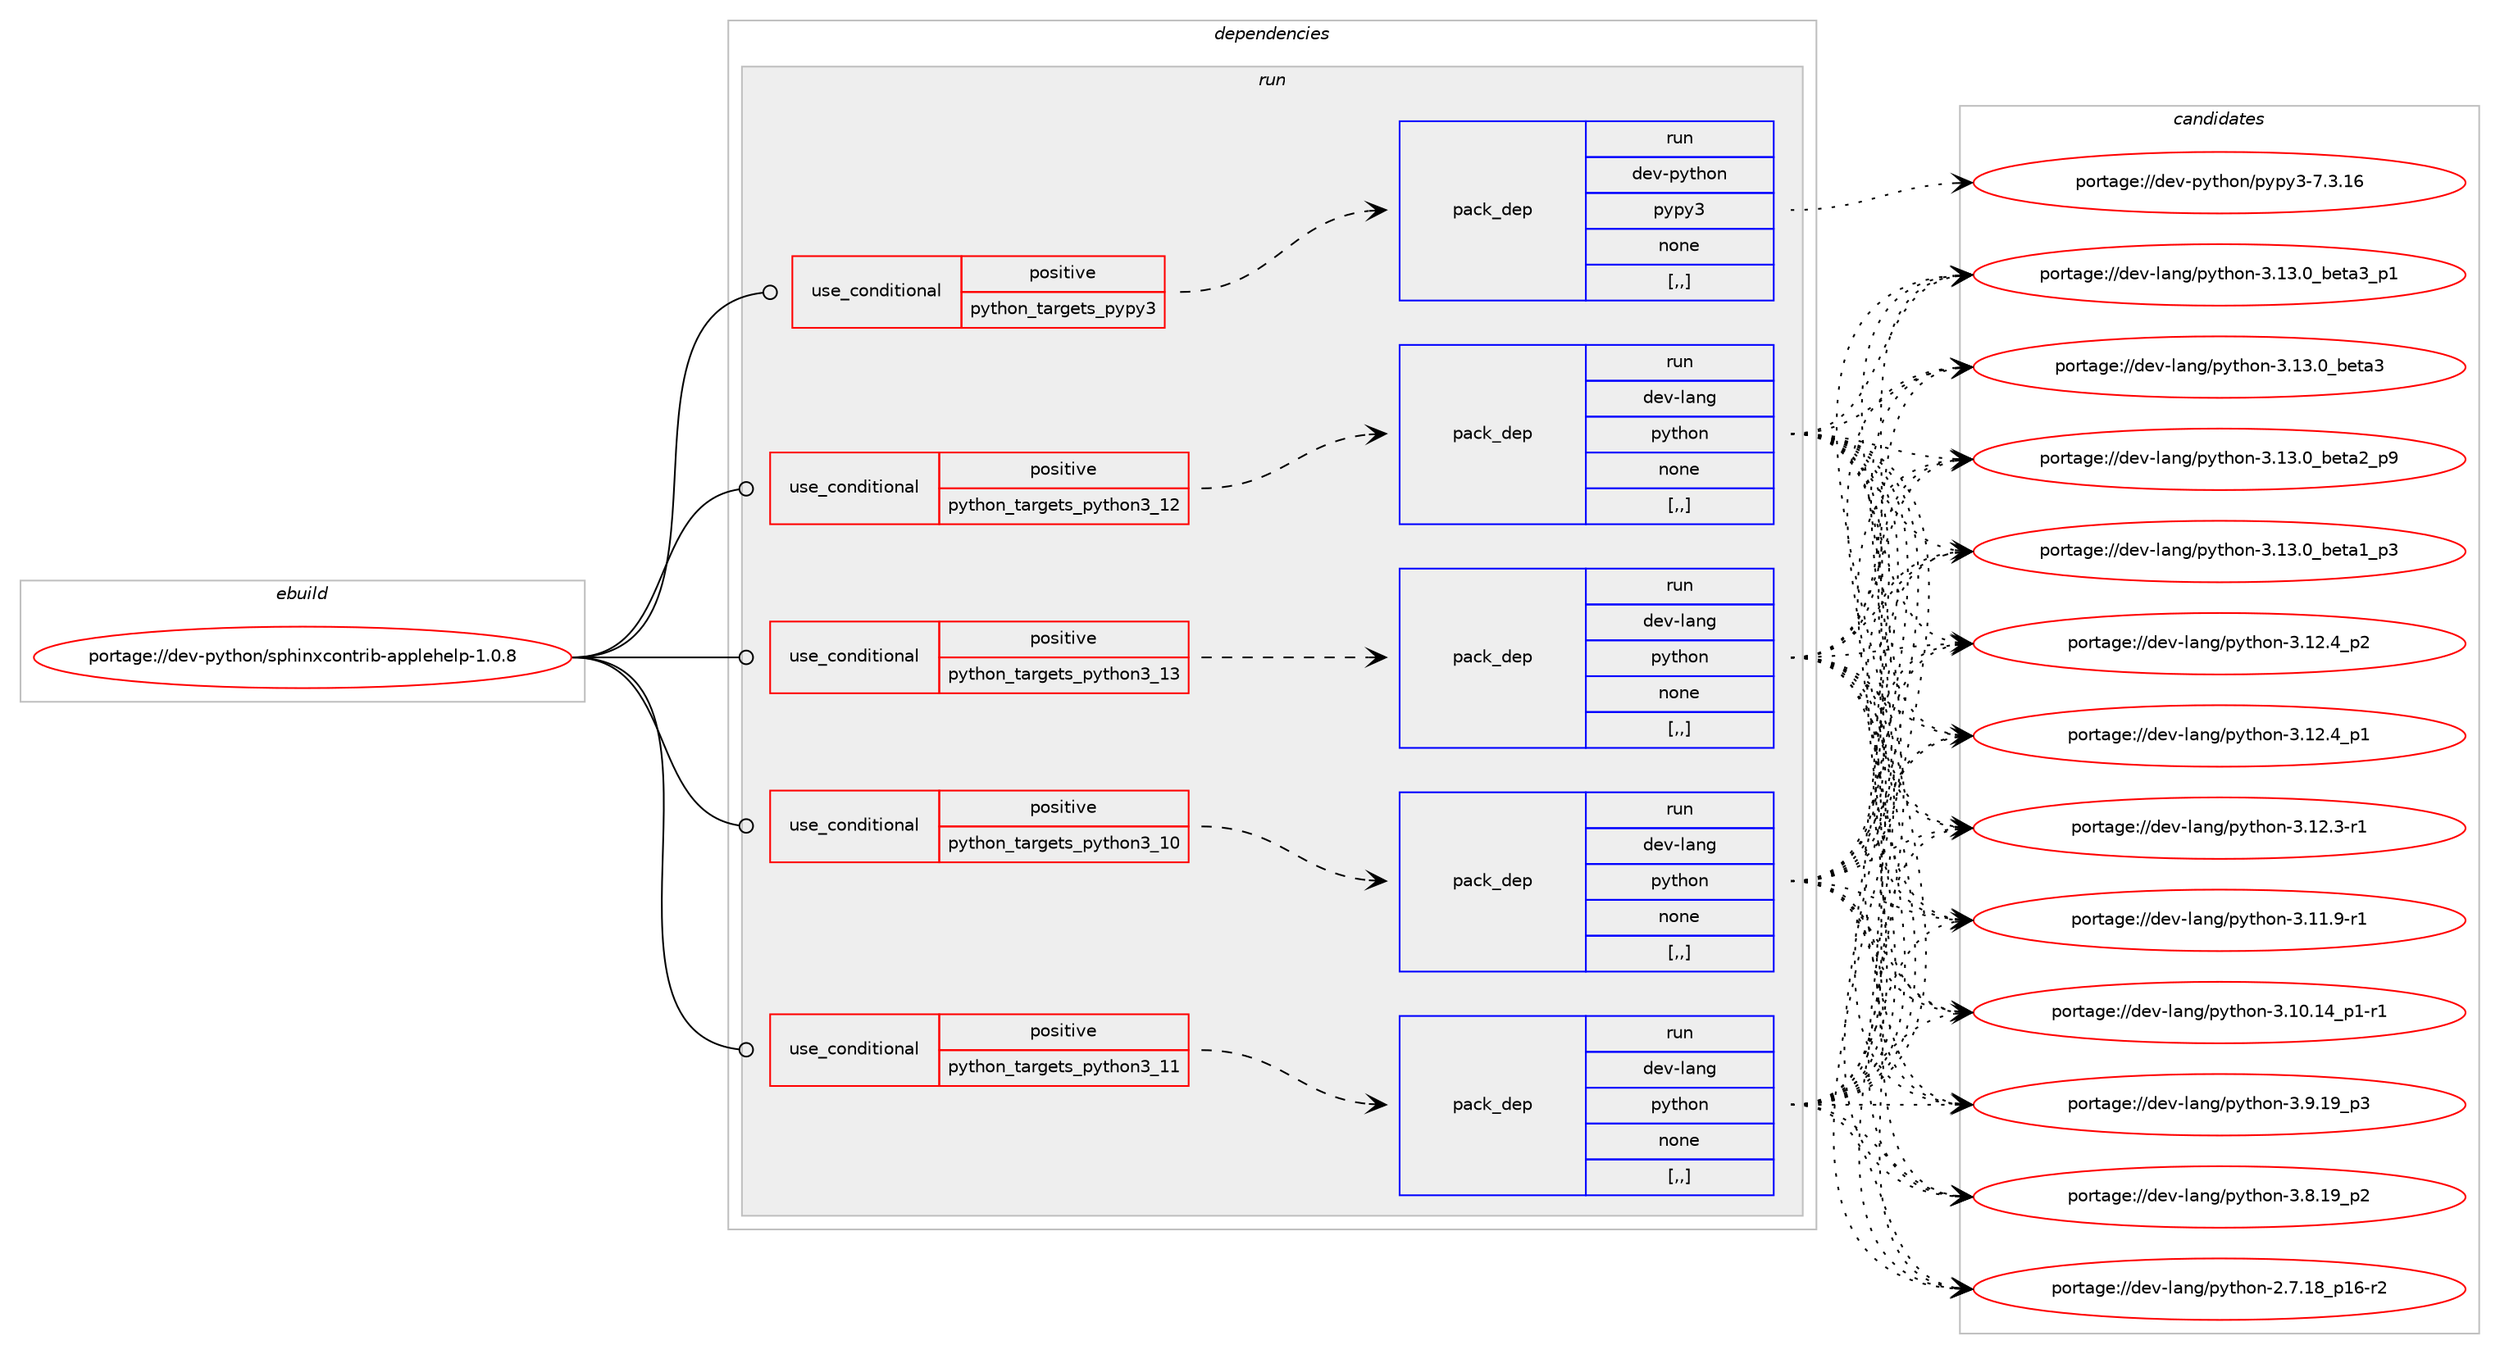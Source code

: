digraph prolog {

# *************
# Graph options
# *************

newrank=true;
concentrate=true;
compound=true;
graph [rankdir=LR,fontname=Helvetica,fontsize=10,ranksep=1.5];#, ranksep=2.5, nodesep=0.2];
edge  [arrowhead=vee];
node  [fontname=Helvetica,fontsize=10];

# **********
# The ebuild
# **********

subgraph cluster_leftcol {
color=gray;
rank=same;
label=<<i>ebuild</i>>;
id [label="portage://dev-python/sphinxcontrib-applehelp-1.0.8", color=red, width=4, href="../dev-python/sphinxcontrib-applehelp-1.0.8.svg"];
}

# ****************
# The dependencies
# ****************

subgraph cluster_midcol {
color=gray;
label=<<i>dependencies</i>>;
subgraph cluster_compile {
fillcolor="#eeeeee";
style=filled;
label=<<i>compile</i>>;
}
subgraph cluster_compileandrun {
fillcolor="#eeeeee";
style=filled;
label=<<i>compile and run</i>>;
}
subgraph cluster_run {
fillcolor="#eeeeee";
style=filled;
label=<<i>run</i>>;
subgraph cond39444 {
dependency162852 [label=<<TABLE BORDER="0" CELLBORDER="1" CELLSPACING="0" CELLPADDING="4"><TR><TD ROWSPAN="3" CELLPADDING="10">use_conditional</TD></TR><TR><TD>positive</TD></TR><TR><TD>python_targets_pypy3</TD></TR></TABLE>>, shape=none, color=red];
subgraph pack122148 {
dependency162853 [label=<<TABLE BORDER="0" CELLBORDER="1" CELLSPACING="0" CELLPADDING="4" WIDTH="220"><TR><TD ROWSPAN="6" CELLPADDING="30">pack_dep</TD></TR><TR><TD WIDTH="110">run</TD></TR><TR><TD>dev-python</TD></TR><TR><TD>pypy3</TD></TR><TR><TD>none</TD></TR><TR><TD>[,,]</TD></TR></TABLE>>, shape=none, color=blue];
}
dependency162852:e -> dependency162853:w [weight=20,style="dashed",arrowhead="vee"];
}
id:e -> dependency162852:w [weight=20,style="solid",arrowhead="odot"];
subgraph cond39445 {
dependency162854 [label=<<TABLE BORDER="0" CELLBORDER="1" CELLSPACING="0" CELLPADDING="4"><TR><TD ROWSPAN="3" CELLPADDING="10">use_conditional</TD></TR><TR><TD>positive</TD></TR><TR><TD>python_targets_python3_10</TD></TR></TABLE>>, shape=none, color=red];
subgraph pack122149 {
dependency162855 [label=<<TABLE BORDER="0" CELLBORDER="1" CELLSPACING="0" CELLPADDING="4" WIDTH="220"><TR><TD ROWSPAN="6" CELLPADDING="30">pack_dep</TD></TR><TR><TD WIDTH="110">run</TD></TR><TR><TD>dev-lang</TD></TR><TR><TD>python</TD></TR><TR><TD>none</TD></TR><TR><TD>[,,]</TD></TR></TABLE>>, shape=none, color=blue];
}
dependency162854:e -> dependency162855:w [weight=20,style="dashed",arrowhead="vee"];
}
id:e -> dependency162854:w [weight=20,style="solid",arrowhead="odot"];
subgraph cond39446 {
dependency162856 [label=<<TABLE BORDER="0" CELLBORDER="1" CELLSPACING="0" CELLPADDING="4"><TR><TD ROWSPAN="3" CELLPADDING="10">use_conditional</TD></TR><TR><TD>positive</TD></TR><TR><TD>python_targets_python3_11</TD></TR></TABLE>>, shape=none, color=red];
subgraph pack122150 {
dependency162857 [label=<<TABLE BORDER="0" CELLBORDER="1" CELLSPACING="0" CELLPADDING="4" WIDTH="220"><TR><TD ROWSPAN="6" CELLPADDING="30">pack_dep</TD></TR><TR><TD WIDTH="110">run</TD></TR><TR><TD>dev-lang</TD></TR><TR><TD>python</TD></TR><TR><TD>none</TD></TR><TR><TD>[,,]</TD></TR></TABLE>>, shape=none, color=blue];
}
dependency162856:e -> dependency162857:w [weight=20,style="dashed",arrowhead="vee"];
}
id:e -> dependency162856:w [weight=20,style="solid",arrowhead="odot"];
subgraph cond39447 {
dependency162858 [label=<<TABLE BORDER="0" CELLBORDER="1" CELLSPACING="0" CELLPADDING="4"><TR><TD ROWSPAN="3" CELLPADDING="10">use_conditional</TD></TR><TR><TD>positive</TD></TR><TR><TD>python_targets_python3_12</TD></TR></TABLE>>, shape=none, color=red];
subgraph pack122151 {
dependency162859 [label=<<TABLE BORDER="0" CELLBORDER="1" CELLSPACING="0" CELLPADDING="4" WIDTH="220"><TR><TD ROWSPAN="6" CELLPADDING="30">pack_dep</TD></TR><TR><TD WIDTH="110">run</TD></TR><TR><TD>dev-lang</TD></TR><TR><TD>python</TD></TR><TR><TD>none</TD></TR><TR><TD>[,,]</TD></TR></TABLE>>, shape=none, color=blue];
}
dependency162858:e -> dependency162859:w [weight=20,style="dashed",arrowhead="vee"];
}
id:e -> dependency162858:w [weight=20,style="solid",arrowhead="odot"];
subgraph cond39448 {
dependency162860 [label=<<TABLE BORDER="0" CELLBORDER="1" CELLSPACING="0" CELLPADDING="4"><TR><TD ROWSPAN="3" CELLPADDING="10">use_conditional</TD></TR><TR><TD>positive</TD></TR><TR><TD>python_targets_python3_13</TD></TR></TABLE>>, shape=none, color=red];
subgraph pack122152 {
dependency162861 [label=<<TABLE BORDER="0" CELLBORDER="1" CELLSPACING="0" CELLPADDING="4" WIDTH="220"><TR><TD ROWSPAN="6" CELLPADDING="30">pack_dep</TD></TR><TR><TD WIDTH="110">run</TD></TR><TR><TD>dev-lang</TD></TR><TR><TD>python</TD></TR><TR><TD>none</TD></TR><TR><TD>[,,]</TD></TR></TABLE>>, shape=none, color=blue];
}
dependency162860:e -> dependency162861:w [weight=20,style="dashed",arrowhead="vee"];
}
id:e -> dependency162860:w [weight=20,style="solid",arrowhead="odot"];
}
}

# **************
# The candidates
# **************

subgraph cluster_choices {
rank=same;
color=gray;
label=<<i>candidates</i>>;

subgraph choice122148 {
color=black;
nodesep=1;
choice10010111845112121116104111110471121211121215145554651464954 [label="portage://dev-python/pypy3-7.3.16", color=red, width=4,href="../dev-python/pypy3-7.3.16.svg"];
dependency162853:e -> choice10010111845112121116104111110471121211121215145554651464954:w [style=dotted,weight="100"];
}
subgraph choice122149 {
color=black;
nodesep=1;
choice10010111845108971101034711212111610411111045514649514648959810111697519511249 [label="portage://dev-lang/python-3.13.0_beta3_p1", color=red, width=4,href="../dev-lang/python-3.13.0_beta3_p1.svg"];
choice1001011184510897110103471121211161041111104551464951464895981011169751 [label="portage://dev-lang/python-3.13.0_beta3", color=red, width=4,href="../dev-lang/python-3.13.0_beta3.svg"];
choice10010111845108971101034711212111610411111045514649514648959810111697509511257 [label="portage://dev-lang/python-3.13.0_beta2_p9", color=red, width=4,href="../dev-lang/python-3.13.0_beta2_p9.svg"];
choice10010111845108971101034711212111610411111045514649514648959810111697499511251 [label="portage://dev-lang/python-3.13.0_beta1_p3", color=red, width=4,href="../dev-lang/python-3.13.0_beta1_p3.svg"];
choice100101118451089711010347112121116104111110455146495046529511250 [label="portage://dev-lang/python-3.12.4_p2", color=red, width=4,href="../dev-lang/python-3.12.4_p2.svg"];
choice100101118451089711010347112121116104111110455146495046529511249 [label="portage://dev-lang/python-3.12.4_p1", color=red, width=4,href="../dev-lang/python-3.12.4_p1.svg"];
choice100101118451089711010347112121116104111110455146495046514511449 [label="portage://dev-lang/python-3.12.3-r1", color=red, width=4,href="../dev-lang/python-3.12.3-r1.svg"];
choice100101118451089711010347112121116104111110455146494946574511449 [label="portage://dev-lang/python-3.11.9-r1", color=red, width=4,href="../dev-lang/python-3.11.9-r1.svg"];
choice100101118451089711010347112121116104111110455146494846495295112494511449 [label="portage://dev-lang/python-3.10.14_p1-r1", color=red, width=4,href="../dev-lang/python-3.10.14_p1-r1.svg"];
choice100101118451089711010347112121116104111110455146574649579511251 [label="portage://dev-lang/python-3.9.19_p3", color=red, width=4,href="../dev-lang/python-3.9.19_p3.svg"];
choice100101118451089711010347112121116104111110455146564649579511250 [label="portage://dev-lang/python-3.8.19_p2", color=red, width=4,href="../dev-lang/python-3.8.19_p2.svg"];
choice100101118451089711010347112121116104111110455046554649569511249544511450 [label="portage://dev-lang/python-2.7.18_p16-r2", color=red, width=4,href="../dev-lang/python-2.7.18_p16-r2.svg"];
dependency162855:e -> choice10010111845108971101034711212111610411111045514649514648959810111697519511249:w [style=dotted,weight="100"];
dependency162855:e -> choice1001011184510897110103471121211161041111104551464951464895981011169751:w [style=dotted,weight="100"];
dependency162855:e -> choice10010111845108971101034711212111610411111045514649514648959810111697509511257:w [style=dotted,weight="100"];
dependency162855:e -> choice10010111845108971101034711212111610411111045514649514648959810111697499511251:w [style=dotted,weight="100"];
dependency162855:e -> choice100101118451089711010347112121116104111110455146495046529511250:w [style=dotted,weight="100"];
dependency162855:e -> choice100101118451089711010347112121116104111110455146495046529511249:w [style=dotted,weight="100"];
dependency162855:e -> choice100101118451089711010347112121116104111110455146495046514511449:w [style=dotted,weight="100"];
dependency162855:e -> choice100101118451089711010347112121116104111110455146494946574511449:w [style=dotted,weight="100"];
dependency162855:e -> choice100101118451089711010347112121116104111110455146494846495295112494511449:w [style=dotted,weight="100"];
dependency162855:e -> choice100101118451089711010347112121116104111110455146574649579511251:w [style=dotted,weight="100"];
dependency162855:e -> choice100101118451089711010347112121116104111110455146564649579511250:w [style=dotted,weight="100"];
dependency162855:e -> choice100101118451089711010347112121116104111110455046554649569511249544511450:w [style=dotted,weight="100"];
}
subgraph choice122150 {
color=black;
nodesep=1;
choice10010111845108971101034711212111610411111045514649514648959810111697519511249 [label="portage://dev-lang/python-3.13.0_beta3_p1", color=red, width=4,href="../dev-lang/python-3.13.0_beta3_p1.svg"];
choice1001011184510897110103471121211161041111104551464951464895981011169751 [label="portage://dev-lang/python-3.13.0_beta3", color=red, width=4,href="../dev-lang/python-3.13.0_beta3.svg"];
choice10010111845108971101034711212111610411111045514649514648959810111697509511257 [label="portage://dev-lang/python-3.13.0_beta2_p9", color=red, width=4,href="../dev-lang/python-3.13.0_beta2_p9.svg"];
choice10010111845108971101034711212111610411111045514649514648959810111697499511251 [label="portage://dev-lang/python-3.13.0_beta1_p3", color=red, width=4,href="../dev-lang/python-3.13.0_beta1_p3.svg"];
choice100101118451089711010347112121116104111110455146495046529511250 [label="portage://dev-lang/python-3.12.4_p2", color=red, width=4,href="../dev-lang/python-3.12.4_p2.svg"];
choice100101118451089711010347112121116104111110455146495046529511249 [label="portage://dev-lang/python-3.12.4_p1", color=red, width=4,href="../dev-lang/python-3.12.4_p1.svg"];
choice100101118451089711010347112121116104111110455146495046514511449 [label="portage://dev-lang/python-3.12.3-r1", color=red, width=4,href="../dev-lang/python-3.12.3-r1.svg"];
choice100101118451089711010347112121116104111110455146494946574511449 [label="portage://dev-lang/python-3.11.9-r1", color=red, width=4,href="../dev-lang/python-3.11.9-r1.svg"];
choice100101118451089711010347112121116104111110455146494846495295112494511449 [label="portage://dev-lang/python-3.10.14_p1-r1", color=red, width=4,href="../dev-lang/python-3.10.14_p1-r1.svg"];
choice100101118451089711010347112121116104111110455146574649579511251 [label="portage://dev-lang/python-3.9.19_p3", color=red, width=4,href="../dev-lang/python-3.9.19_p3.svg"];
choice100101118451089711010347112121116104111110455146564649579511250 [label="portage://dev-lang/python-3.8.19_p2", color=red, width=4,href="../dev-lang/python-3.8.19_p2.svg"];
choice100101118451089711010347112121116104111110455046554649569511249544511450 [label="portage://dev-lang/python-2.7.18_p16-r2", color=red, width=4,href="../dev-lang/python-2.7.18_p16-r2.svg"];
dependency162857:e -> choice10010111845108971101034711212111610411111045514649514648959810111697519511249:w [style=dotted,weight="100"];
dependency162857:e -> choice1001011184510897110103471121211161041111104551464951464895981011169751:w [style=dotted,weight="100"];
dependency162857:e -> choice10010111845108971101034711212111610411111045514649514648959810111697509511257:w [style=dotted,weight="100"];
dependency162857:e -> choice10010111845108971101034711212111610411111045514649514648959810111697499511251:w [style=dotted,weight="100"];
dependency162857:e -> choice100101118451089711010347112121116104111110455146495046529511250:w [style=dotted,weight="100"];
dependency162857:e -> choice100101118451089711010347112121116104111110455146495046529511249:w [style=dotted,weight="100"];
dependency162857:e -> choice100101118451089711010347112121116104111110455146495046514511449:w [style=dotted,weight="100"];
dependency162857:e -> choice100101118451089711010347112121116104111110455146494946574511449:w [style=dotted,weight="100"];
dependency162857:e -> choice100101118451089711010347112121116104111110455146494846495295112494511449:w [style=dotted,weight="100"];
dependency162857:e -> choice100101118451089711010347112121116104111110455146574649579511251:w [style=dotted,weight="100"];
dependency162857:e -> choice100101118451089711010347112121116104111110455146564649579511250:w [style=dotted,weight="100"];
dependency162857:e -> choice100101118451089711010347112121116104111110455046554649569511249544511450:w [style=dotted,weight="100"];
}
subgraph choice122151 {
color=black;
nodesep=1;
choice10010111845108971101034711212111610411111045514649514648959810111697519511249 [label="portage://dev-lang/python-3.13.0_beta3_p1", color=red, width=4,href="../dev-lang/python-3.13.0_beta3_p1.svg"];
choice1001011184510897110103471121211161041111104551464951464895981011169751 [label="portage://dev-lang/python-3.13.0_beta3", color=red, width=4,href="../dev-lang/python-3.13.0_beta3.svg"];
choice10010111845108971101034711212111610411111045514649514648959810111697509511257 [label="portage://dev-lang/python-3.13.0_beta2_p9", color=red, width=4,href="../dev-lang/python-3.13.0_beta2_p9.svg"];
choice10010111845108971101034711212111610411111045514649514648959810111697499511251 [label="portage://dev-lang/python-3.13.0_beta1_p3", color=red, width=4,href="../dev-lang/python-3.13.0_beta1_p3.svg"];
choice100101118451089711010347112121116104111110455146495046529511250 [label="portage://dev-lang/python-3.12.4_p2", color=red, width=4,href="../dev-lang/python-3.12.4_p2.svg"];
choice100101118451089711010347112121116104111110455146495046529511249 [label="portage://dev-lang/python-3.12.4_p1", color=red, width=4,href="../dev-lang/python-3.12.4_p1.svg"];
choice100101118451089711010347112121116104111110455146495046514511449 [label="portage://dev-lang/python-3.12.3-r1", color=red, width=4,href="../dev-lang/python-3.12.3-r1.svg"];
choice100101118451089711010347112121116104111110455146494946574511449 [label="portage://dev-lang/python-3.11.9-r1", color=red, width=4,href="../dev-lang/python-3.11.9-r1.svg"];
choice100101118451089711010347112121116104111110455146494846495295112494511449 [label="portage://dev-lang/python-3.10.14_p1-r1", color=red, width=4,href="../dev-lang/python-3.10.14_p1-r1.svg"];
choice100101118451089711010347112121116104111110455146574649579511251 [label="portage://dev-lang/python-3.9.19_p3", color=red, width=4,href="../dev-lang/python-3.9.19_p3.svg"];
choice100101118451089711010347112121116104111110455146564649579511250 [label="portage://dev-lang/python-3.8.19_p2", color=red, width=4,href="../dev-lang/python-3.8.19_p2.svg"];
choice100101118451089711010347112121116104111110455046554649569511249544511450 [label="portage://dev-lang/python-2.7.18_p16-r2", color=red, width=4,href="../dev-lang/python-2.7.18_p16-r2.svg"];
dependency162859:e -> choice10010111845108971101034711212111610411111045514649514648959810111697519511249:w [style=dotted,weight="100"];
dependency162859:e -> choice1001011184510897110103471121211161041111104551464951464895981011169751:w [style=dotted,weight="100"];
dependency162859:e -> choice10010111845108971101034711212111610411111045514649514648959810111697509511257:w [style=dotted,weight="100"];
dependency162859:e -> choice10010111845108971101034711212111610411111045514649514648959810111697499511251:w [style=dotted,weight="100"];
dependency162859:e -> choice100101118451089711010347112121116104111110455146495046529511250:w [style=dotted,weight="100"];
dependency162859:e -> choice100101118451089711010347112121116104111110455146495046529511249:w [style=dotted,weight="100"];
dependency162859:e -> choice100101118451089711010347112121116104111110455146495046514511449:w [style=dotted,weight="100"];
dependency162859:e -> choice100101118451089711010347112121116104111110455146494946574511449:w [style=dotted,weight="100"];
dependency162859:e -> choice100101118451089711010347112121116104111110455146494846495295112494511449:w [style=dotted,weight="100"];
dependency162859:e -> choice100101118451089711010347112121116104111110455146574649579511251:w [style=dotted,weight="100"];
dependency162859:e -> choice100101118451089711010347112121116104111110455146564649579511250:w [style=dotted,weight="100"];
dependency162859:e -> choice100101118451089711010347112121116104111110455046554649569511249544511450:w [style=dotted,weight="100"];
}
subgraph choice122152 {
color=black;
nodesep=1;
choice10010111845108971101034711212111610411111045514649514648959810111697519511249 [label="portage://dev-lang/python-3.13.0_beta3_p1", color=red, width=4,href="../dev-lang/python-3.13.0_beta3_p1.svg"];
choice1001011184510897110103471121211161041111104551464951464895981011169751 [label="portage://dev-lang/python-3.13.0_beta3", color=red, width=4,href="../dev-lang/python-3.13.0_beta3.svg"];
choice10010111845108971101034711212111610411111045514649514648959810111697509511257 [label="portage://dev-lang/python-3.13.0_beta2_p9", color=red, width=4,href="../dev-lang/python-3.13.0_beta2_p9.svg"];
choice10010111845108971101034711212111610411111045514649514648959810111697499511251 [label="portage://dev-lang/python-3.13.0_beta1_p3", color=red, width=4,href="../dev-lang/python-3.13.0_beta1_p3.svg"];
choice100101118451089711010347112121116104111110455146495046529511250 [label="portage://dev-lang/python-3.12.4_p2", color=red, width=4,href="../dev-lang/python-3.12.4_p2.svg"];
choice100101118451089711010347112121116104111110455146495046529511249 [label="portage://dev-lang/python-3.12.4_p1", color=red, width=4,href="../dev-lang/python-3.12.4_p1.svg"];
choice100101118451089711010347112121116104111110455146495046514511449 [label="portage://dev-lang/python-3.12.3-r1", color=red, width=4,href="../dev-lang/python-3.12.3-r1.svg"];
choice100101118451089711010347112121116104111110455146494946574511449 [label="portage://dev-lang/python-3.11.9-r1", color=red, width=4,href="../dev-lang/python-3.11.9-r1.svg"];
choice100101118451089711010347112121116104111110455146494846495295112494511449 [label="portage://dev-lang/python-3.10.14_p1-r1", color=red, width=4,href="../dev-lang/python-3.10.14_p1-r1.svg"];
choice100101118451089711010347112121116104111110455146574649579511251 [label="portage://dev-lang/python-3.9.19_p3", color=red, width=4,href="../dev-lang/python-3.9.19_p3.svg"];
choice100101118451089711010347112121116104111110455146564649579511250 [label="portage://dev-lang/python-3.8.19_p2", color=red, width=4,href="../dev-lang/python-3.8.19_p2.svg"];
choice100101118451089711010347112121116104111110455046554649569511249544511450 [label="portage://dev-lang/python-2.7.18_p16-r2", color=red, width=4,href="../dev-lang/python-2.7.18_p16-r2.svg"];
dependency162861:e -> choice10010111845108971101034711212111610411111045514649514648959810111697519511249:w [style=dotted,weight="100"];
dependency162861:e -> choice1001011184510897110103471121211161041111104551464951464895981011169751:w [style=dotted,weight="100"];
dependency162861:e -> choice10010111845108971101034711212111610411111045514649514648959810111697509511257:w [style=dotted,weight="100"];
dependency162861:e -> choice10010111845108971101034711212111610411111045514649514648959810111697499511251:w [style=dotted,weight="100"];
dependency162861:e -> choice100101118451089711010347112121116104111110455146495046529511250:w [style=dotted,weight="100"];
dependency162861:e -> choice100101118451089711010347112121116104111110455146495046529511249:w [style=dotted,weight="100"];
dependency162861:e -> choice100101118451089711010347112121116104111110455146495046514511449:w [style=dotted,weight="100"];
dependency162861:e -> choice100101118451089711010347112121116104111110455146494946574511449:w [style=dotted,weight="100"];
dependency162861:e -> choice100101118451089711010347112121116104111110455146494846495295112494511449:w [style=dotted,weight="100"];
dependency162861:e -> choice100101118451089711010347112121116104111110455146574649579511251:w [style=dotted,weight="100"];
dependency162861:e -> choice100101118451089711010347112121116104111110455146564649579511250:w [style=dotted,weight="100"];
dependency162861:e -> choice100101118451089711010347112121116104111110455046554649569511249544511450:w [style=dotted,weight="100"];
}
}

}
